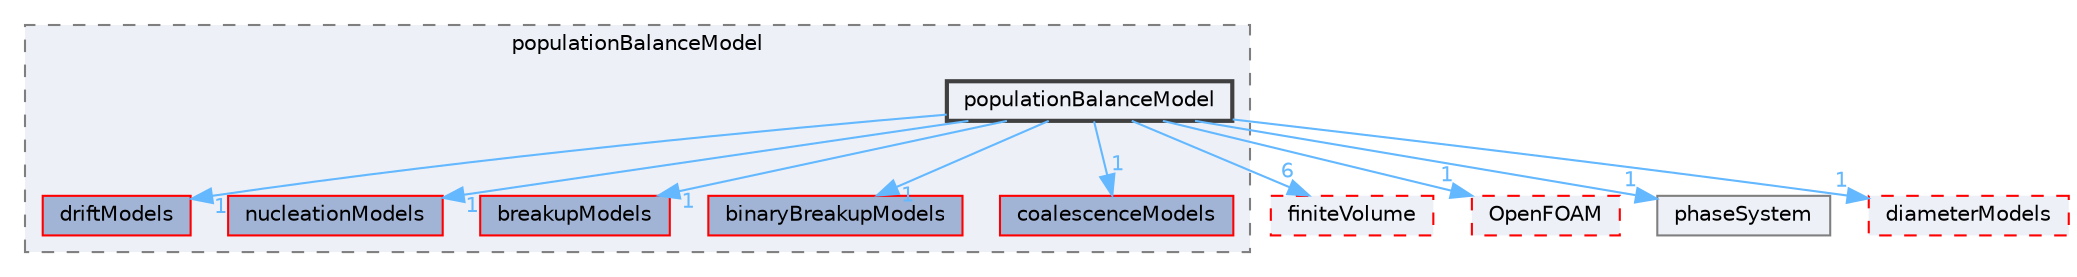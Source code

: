 digraph "src/phaseSystemModels/reactingEuler/multiphaseSystem/populationBalanceModel/populationBalanceModel"
{
 // LATEX_PDF_SIZE
  bgcolor="transparent";
  edge [fontname=Helvetica,fontsize=10,labelfontname=Helvetica,labelfontsize=10];
  node [fontname=Helvetica,fontsize=10,shape=box,height=0.2,width=0.4];
  compound=true
  subgraph clusterdir_e9c594d8f3b0b5d00e00b870816d9586 {
    graph [ bgcolor="#edf0f7", pencolor="grey50", label="populationBalanceModel", fontname=Helvetica,fontsize=10 style="filled,dashed", URL="dir_e9c594d8f3b0b5d00e00b870816d9586.html",tooltip=""]
  dir_5b72ec1fb972a9df4a4528917bab9b70 [label="driftModels", fillcolor="#a2b4d6", color="red", style="filled", URL="dir_5b72ec1fb972a9df4a4528917bab9b70.html",tooltip=""];
  dir_61c6b49086b2458a5cd61d30b0584247 [label="nucleationModels", fillcolor="#a2b4d6", color="red", style="filled", URL="dir_61c6b49086b2458a5cd61d30b0584247.html",tooltip=""];
  dir_9b19776d70f92396da45fe173a5a9961 [label="breakupModels", fillcolor="#a2b4d6", color="red", style="filled", URL="dir_9b19776d70f92396da45fe173a5a9961.html",tooltip=""];
  dir_d8723be4635b1be7eb628928c79ce86f [label="binaryBreakupModels", fillcolor="#a2b4d6", color="red", style="filled", URL="dir_d8723be4635b1be7eb628928c79ce86f.html",tooltip=""];
  dir_eb6757223a942dcd8aa3300e58aa1177 [label="coalescenceModels", fillcolor="#a2b4d6", color="red", style="filled", URL="dir_eb6757223a942dcd8aa3300e58aa1177.html",tooltip=""];
  dir_3e54fbac01d3fb7a46541771feeefe19 [label="populationBalanceModel", fillcolor="#edf0f7", color="grey25", style="filled,bold", URL="dir_3e54fbac01d3fb7a46541771feeefe19.html",tooltip=""];
  }
  dir_9bd15774b555cf7259a6fa18f99fe99b [label="finiteVolume", fillcolor="#edf0f7", color="red", style="filled,dashed", URL="dir_9bd15774b555cf7259a6fa18f99fe99b.html",tooltip=""];
  dir_c5473ff19b20e6ec4dfe5c310b3778a8 [label="OpenFOAM", fillcolor="#edf0f7", color="red", style="filled,dashed", URL="dir_c5473ff19b20e6ec4dfe5c310b3778a8.html",tooltip=""];
  dir_dfe19b54a98af0254be9d6c989217747 [label="phaseSystem", fillcolor="#edf0f7", color="grey50", style="filled", URL="dir_dfe19b54a98af0254be9d6c989217747.html",tooltip=""];
  dir_f13031f1dba119cd3d2bb6239f50db95 [label="diameterModels", fillcolor="#edf0f7", color="red", style="filled,dashed", URL="dir_f13031f1dba119cd3d2bb6239f50db95.html",tooltip=""];
  dir_3e54fbac01d3fb7a46541771feeefe19->dir_5b72ec1fb972a9df4a4528917bab9b70 [headlabel="1", labeldistance=1.5 headhref="dir_003003_001050.html" href="dir_003003_001050.html" color="steelblue1" fontcolor="steelblue1"];
  dir_3e54fbac01d3fb7a46541771feeefe19->dir_61c6b49086b2458a5cd61d30b0584247 [headlabel="1", labeldistance=1.5 headhref="dir_003003_002627.html" href="dir_003003_002627.html" color="steelblue1" fontcolor="steelblue1"];
  dir_3e54fbac01d3fb7a46541771feeefe19->dir_9b19776d70f92396da45fe173a5a9961 [headlabel="1", labeldistance=1.5 headhref="dir_003003_000347.html" href="dir_003003_000347.html" color="steelblue1" fontcolor="steelblue1"];
  dir_3e54fbac01d3fb7a46541771feeefe19->dir_9bd15774b555cf7259a6fa18f99fe99b [headlabel="6", labeldistance=1.5 headhref="dir_003003_001387.html" href="dir_003003_001387.html" color="steelblue1" fontcolor="steelblue1"];
  dir_3e54fbac01d3fb7a46541771feeefe19->dir_c5473ff19b20e6ec4dfe5c310b3778a8 [headlabel="1", labeldistance=1.5 headhref="dir_003003_002695.html" href="dir_003003_002695.html" color="steelblue1" fontcolor="steelblue1"];
  dir_3e54fbac01d3fb7a46541771feeefe19->dir_d8723be4635b1be7eb628928c79ce86f [headlabel="1", labeldistance=1.5 headhref="dir_003003_000267.html" href="dir_003003_000267.html" color="steelblue1" fontcolor="steelblue1"];
  dir_3e54fbac01d3fb7a46541771feeefe19->dir_dfe19b54a98af0254be9d6c989217747 [headlabel="1", labeldistance=1.5 headhref="dir_003003_002906.html" href="dir_003003_002906.html" color="steelblue1" fontcolor="steelblue1"];
  dir_3e54fbac01d3fb7a46541771feeefe19->dir_eb6757223a942dcd8aa3300e58aa1177 [headlabel="1", labeldistance=1.5 headhref="dir_003003_000518.html" href="dir_003003_000518.html" color="steelblue1" fontcolor="steelblue1"];
  dir_3e54fbac01d3fb7a46541771feeefe19->dir_f13031f1dba119cd3d2bb6239f50db95 [headlabel="1", labeldistance=1.5 headhref="dir_003003_000916.html" href="dir_003003_000916.html" color="steelblue1" fontcolor="steelblue1"];
}
